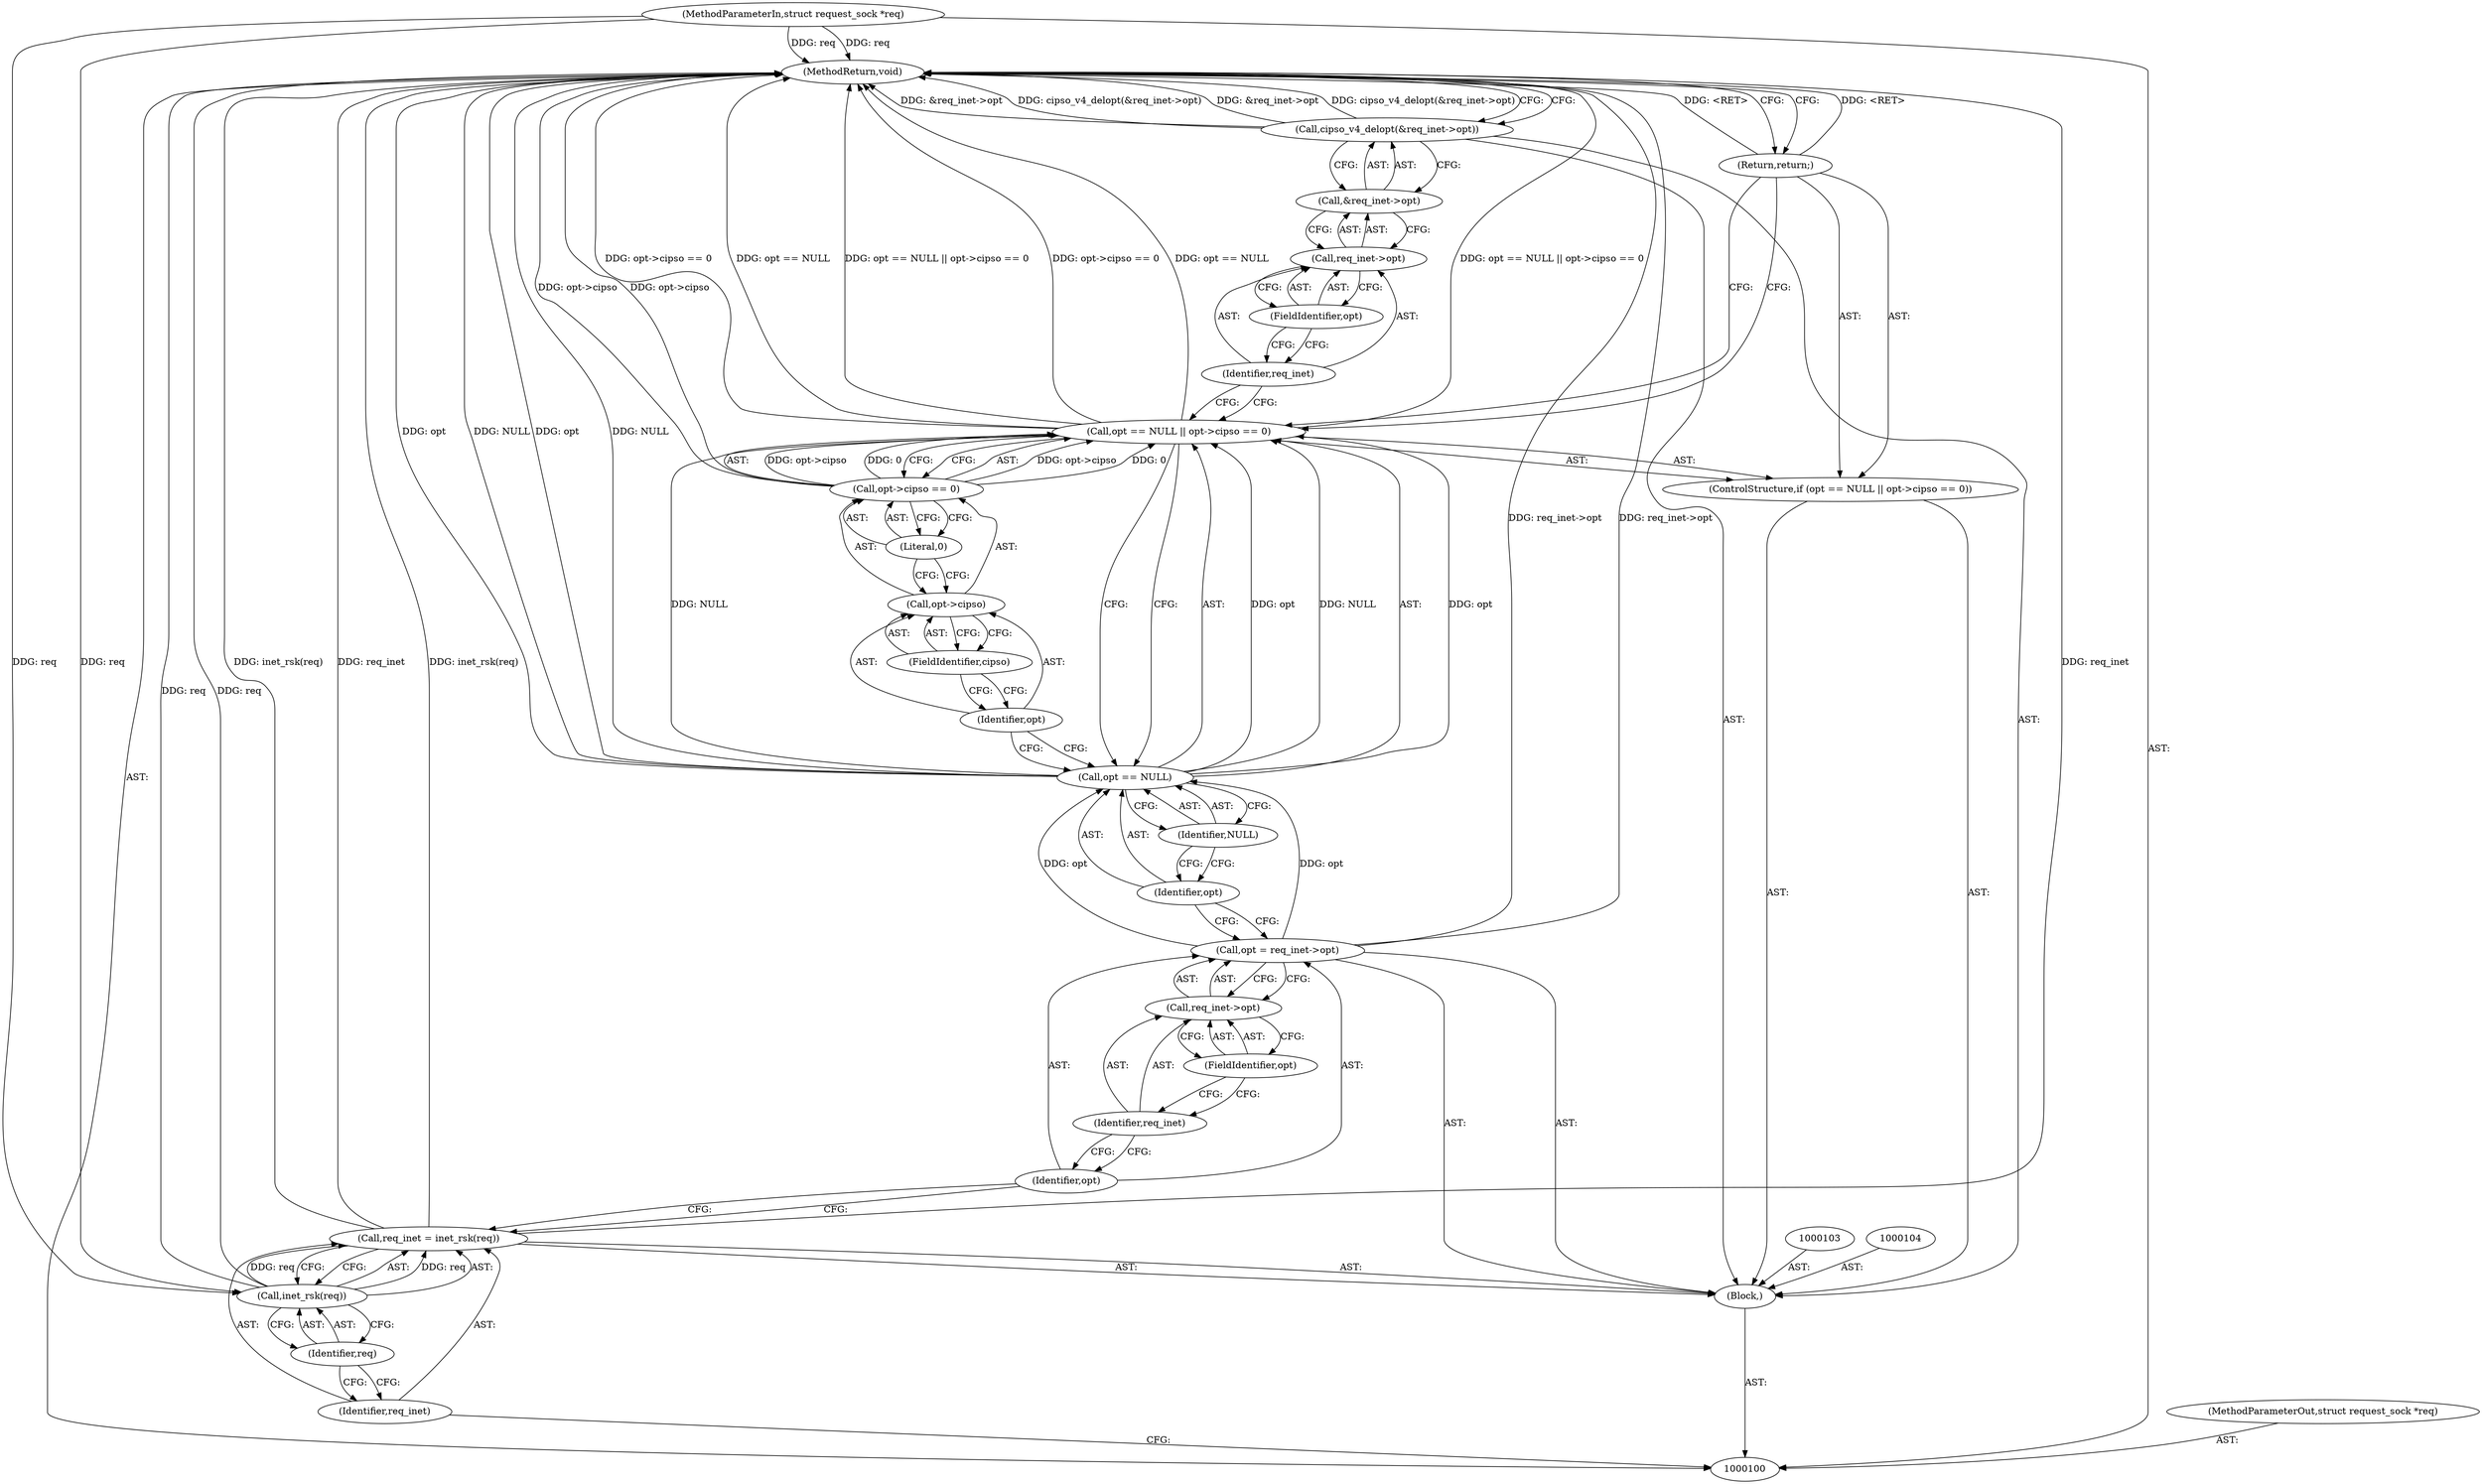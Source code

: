 digraph "1_linux_f6d8bd051c391c1c0458a30b2a7abcd939329259_6" {
"1000130" [label="(MethodReturn,void)"];
"1000101" [label="(MethodParameterIn,struct request_sock *req)"];
"1000170" [label="(MethodParameterOut,struct request_sock *req)"];
"1000126" [label="(Call,&req_inet->opt)"];
"1000127" [label="(Call,req_inet->opt)"];
"1000128" [label="(Identifier,req_inet)"];
"1000125" [label="(Call,cipso_v4_delopt(&req_inet->opt))"];
"1000129" [label="(FieldIdentifier,opt)"];
"1000102" [label="(Block,)"];
"1000107" [label="(Call,inet_rsk(req))"];
"1000105" [label="(Call,req_inet = inet_rsk(req))"];
"1000106" [label="(Identifier,req_inet)"];
"1000108" [label="(Identifier,req)"];
"1000113" [label="(FieldIdentifier,opt)"];
"1000109" [label="(Call,opt = req_inet->opt)"];
"1000110" [label="(Identifier,opt)"];
"1000111" [label="(Call,req_inet->opt)"];
"1000112" [label="(Identifier,req_inet)"];
"1000114" [label="(ControlStructure,if (opt == NULL || opt->cipso == 0))"];
"1000118" [label="(Identifier,NULL)"];
"1000119" [label="(Call,opt->cipso == 0)"];
"1000120" [label="(Call,opt->cipso)"];
"1000121" [label="(Identifier,opt)"];
"1000122" [label="(FieldIdentifier,cipso)"];
"1000123" [label="(Literal,0)"];
"1000115" [label="(Call,opt == NULL || opt->cipso == 0)"];
"1000116" [label="(Call,opt == NULL)"];
"1000117" [label="(Identifier,opt)"];
"1000124" [label="(Return,return;)"];
"1000130" -> "1000100"  [label="AST: "];
"1000130" -> "1000124"  [label="CFG: "];
"1000130" -> "1000125"  [label="CFG: "];
"1000124" -> "1000130"  [label="DDG: <RET>"];
"1000116" -> "1000130"  [label="DDG: opt"];
"1000116" -> "1000130"  [label="DDG: NULL"];
"1000125" -> "1000130"  [label="DDG: &req_inet->opt"];
"1000125" -> "1000130"  [label="DDG: cipso_v4_delopt(&req_inet->opt)"];
"1000107" -> "1000130"  [label="DDG: req"];
"1000105" -> "1000130"  [label="DDG: inet_rsk(req)"];
"1000105" -> "1000130"  [label="DDG: req_inet"];
"1000115" -> "1000130"  [label="DDG: opt == NULL || opt->cipso == 0"];
"1000115" -> "1000130"  [label="DDG: opt->cipso == 0"];
"1000115" -> "1000130"  [label="DDG: opt == NULL"];
"1000101" -> "1000130"  [label="DDG: req"];
"1000119" -> "1000130"  [label="DDG: opt->cipso"];
"1000109" -> "1000130"  [label="DDG: req_inet->opt"];
"1000101" -> "1000100"  [label="AST: "];
"1000101" -> "1000130"  [label="DDG: req"];
"1000101" -> "1000107"  [label="DDG: req"];
"1000170" -> "1000100"  [label="AST: "];
"1000126" -> "1000125"  [label="AST: "];
"1000126" -> "1000127"  [label="CFG: "];
"1000127" -> "1000126"  [label="AST: "];
"1000125" -> "1000126"  [label="CFG: "];
"1000127" -> "1000126"  [label="AST: "];
"1000127" -> "1000129"  [label="CFG: "];
"1000128" -> "1000127"  [label="AST: "];
"1000129" -> "1000127"  [label="AST: "];
"1000126" -> "1000127"  [label="CFG: "];
"1000128" -> "1000127"  [label="AST: "];
"1000128" -> "1000115"  [label="CFG: "];
"1000129" -> "1000128"  [label="CFG: "];
"1000125" -> "1000102"  [label="AST: "];
"1000125" -> "1000126"  [label="CFG: "];
"1000126" -> "1000125"  [label="AST: "];
"1000130" -> "1000125"  [label="CFG: "];
"1000125" -> "1000130"  [label="DDG: &req_inet->opt"];
"1000125" -> "1000130"  [label="DDG: cipso_v4_delopt(&req_inet->opt)"];
"1000129" -> "1000127"  [label="AST: "];
"1000129" -> "1000128"  [label="CFG: "];
"1000127" -> "1000129"  [label="CFG: "];
"1000102" -> "1000100"  [label="AST: "];
"1000103" -> "1000102"  [label="AST: "];
"1000104" -> "1000102"  [label="AST: "];
"1000105" -> "1000102"  [label="AST: "];
"1000109" -> "1000102"  [label="AST: "];
"1000114" -> "1000102"  [label="AST: "];
"1000125" -> "1000102"  [label="AST: "];
"1000107" -> "1000105"  [label="AST: "];
"1000107" -> "1000108"  [label="CFG: "];
"1000108" -> "1000107"  [label="AST: "];
"1000105" -> "1000107"  [label="CFG: "];
"1000107" -> "1000130"  [label="DDG: req"];
"1000107" -> "1000105"  [label="DDG: req"];
"1000101" -> "1000107"  [label="DDG: req"];
"1000105" -> "1000102"  [label="AST: "];
"1000105" -> "1000107"  [label="CFG: "];
"1000106" -> "1000105"  [label="AST: "];
"1000107" -> "1000105"  [label="AST: "];
"1000110" -> "1000105"  [label="CFG: "];
"1000105" -> "1000130"  [label="DDG: inet_rsk(req)"];
"1000105" -> "1000130"  [label="DDG: req_inet"];
"1000107" -> "1000105"  [label="DDG: req"];
"1000106" -> "1000105"  [label="AST: "];
"1000106" -> "1000100"  [label="CFG: "];
"1000108" -> "1000106"  [label="CFG: "];
"1000108" -> "1000107"  [label="AST: "];
"1000108" -> "1000106"  [label="CFG: "];
"1000107" -> "1000108"  [label="CFG: "];
"1000113" -> "1000111"  [label="AST: "];
"1000113" -> "1000112"  [label="CFG: "];
"1000111" -> "1000113"  [label="CFG: "];
"1000109" -> "1000102"  [label="AST: "];
"1000109" -> "1000111"  [label="CFG: "];
"1000110" -> "1000109"  [label="AST: "];
"1000111" -> "1000109"  [label="AST: "];
"1000117" -> "1000109"  [label="CFG: "];
"1000109" -> "1000130"  [label="DDG: req_inet->opt"];
"1000109" -> "1000116"  [label="DDG: opt"];
"1000110" -> "1000109"  [label="AST: "];
"1000110" -> "1000105"  [label="CFG: "];
"1000112" -> "1000110"  [label="CFG: "];
"1000111" -> "1000109"  [label="AST: "];
"1000111" -> "1000113"  [label="CFG: "];
"1000112" -> "1000111"  [label="AST: "];
"1000113" -> "1000111"  [label="AST: "];
"1000109" -> "1000111"  [label="CFG: "];
"1000112" -> "1000111"  [label="AST: "];
"1000112" -> "1000110"  [label="CFG: "];
"1000113" -> "1000112"  [label="CFG: "];
"1000114" -> "1000102"  [label="AST: "];
"1000115" -> "1000114"  [label="AST: "];
"1000124" -> "1000114"  [label="AST: "];
"1000118" -> "1000116"  [label="AST: "];
"1000118" -> "1000117"  [label="CFG: "];
"1000116" -> "1000118"  [label="CFG: "];
"1000119" -> "1000115"  [label="AST: "];
"1000119" -> "1000123"  [label="CFG: "];
"1000120" -> "1000119"  [label="AST: "];
"1000123" -> "1000119"  [label="AST: "];
"1000115" -> "1000119"  [label="CFG: "];
"1000119" -> "1000130"  [label="DDG: opt->cipso"];
"1000119" -> "1000115"  [label="DDG: opt->cipso"];
"1000119" -> "1000115"  [label="DDG: 0"];
"1000120" -> "1000119"  [label="AST: "];
"1000120" -> "1000122"  [label="CFG: "];
"1000121" -> "1000120"  [label="AST: "];
"1000122" -> "1000120"  [label="AST: "];
"1000123" -> "1000120"  [label="CFG: "];
"1000121" -> "1000120"  [label="AST: "];
"1000121" -> "1000116"  [label="CFG: "];
"1000122" -> "1000121"  [label="CFG: "];
"1000122" -> "1000120"  [label="AST: "];
"1000122" -> "1000121"  [label="CFG: "];
"1000120" -> "1000122"  [label="CFG: "];
"1000123" -> "1000119"  [label="AST: "];
"1000123" -> "1000120"  [label="CFG: "];
"1000119" -> "1000123"  [label="CFG: "];
"1000115" -> "1000114"  [label="AST: "];
"1000115" -> "1000116"  [label="CFG: "];
"1000115" -> "1000119"  [label="CFG: "];
"1000116" -> "1000115"  [label="AST: "];
"1000119" -> "1000115"  [label="AST: "];
"1000124" -> "1000115"  [label="CFG: "];
"1000128" -> "1000115"  [label="CFG: "];
"1000115" -> "1000130"  [label="DDG: opt == NULL || opt->cipso == 0"];
"1000115" -> "1000130"  [label="DDG: opt->cipso == 0"];
"1000115" -> "1000130"  [label="DDG: opt == NULL"];
"1000116" -> "1000115"  [label="DDG: opt"];
"1000116" -> "1000115"  [label="DDG: NULL"];
"1000119" -> "1000115"  [label="DDG: opt->cipso"];
"1000119" -> "1000115"  [label="DDG: 0"];
"1000116" -> "1000115"  [label="AST: "];
"1000116" -> "1000118"  [label="CFG: "];
"1000117" -> "1000116"  [label="AST: "];
"1000118" -> "1000116"  [label="AST: "];
"1000121" -> "1000116"  [label="CFG: "];
"1000115" -> "1000116"  [label="CFG: "];
"1000116" -> "1000130"  [label="DDG: opt"];
"1000116" -> "1000130"  [label="DDG: NULL"];
"1000116" -> "1000115"  [label="DDG: opt"];
"1000116" -> "1000115"  [label="DDG: NULL"];
"1000109" -> "1000116"  [label="DDG: opt"];
"1000117" -> "1000116"  [label="AST: "];
"1000117" -> "1000109"  [label="CFG: "];
"1000118" -> "1000117"  [label="CFG: "];
"1000124" -> "1000114"  [label="AST: "];
"1000124" -> "1000115"  [label="CFG: "];
"1000130" -> "1000124"  [label="CFG: "];
"1000124" -> "1000130"  [label="DDG: <RET>"];
}
